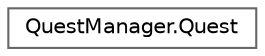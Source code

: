 digraph "Graphical Class Hierarchy"
{
 // INTERACTIVE_SVG=YES
 // LATEX_PDF_SIZE
  bgcolor="transparent";
  edge [fontname=Helvetica,fontsize=10,labelfontname=Helvetica,labelfontsize=10];
  node [fontname=Helvetica,fontsize=10,shape=box,height=0.2,width=0.4];
  rankdir="LR";
  Node0 [id="Node000000",label="QuestManager.Quest",height=0.2,width=0.4,color="grey40", fillcolor="white", style="filled",URL="$class_quest_manager_1_1_quest.html",tooltip=" "];
}
